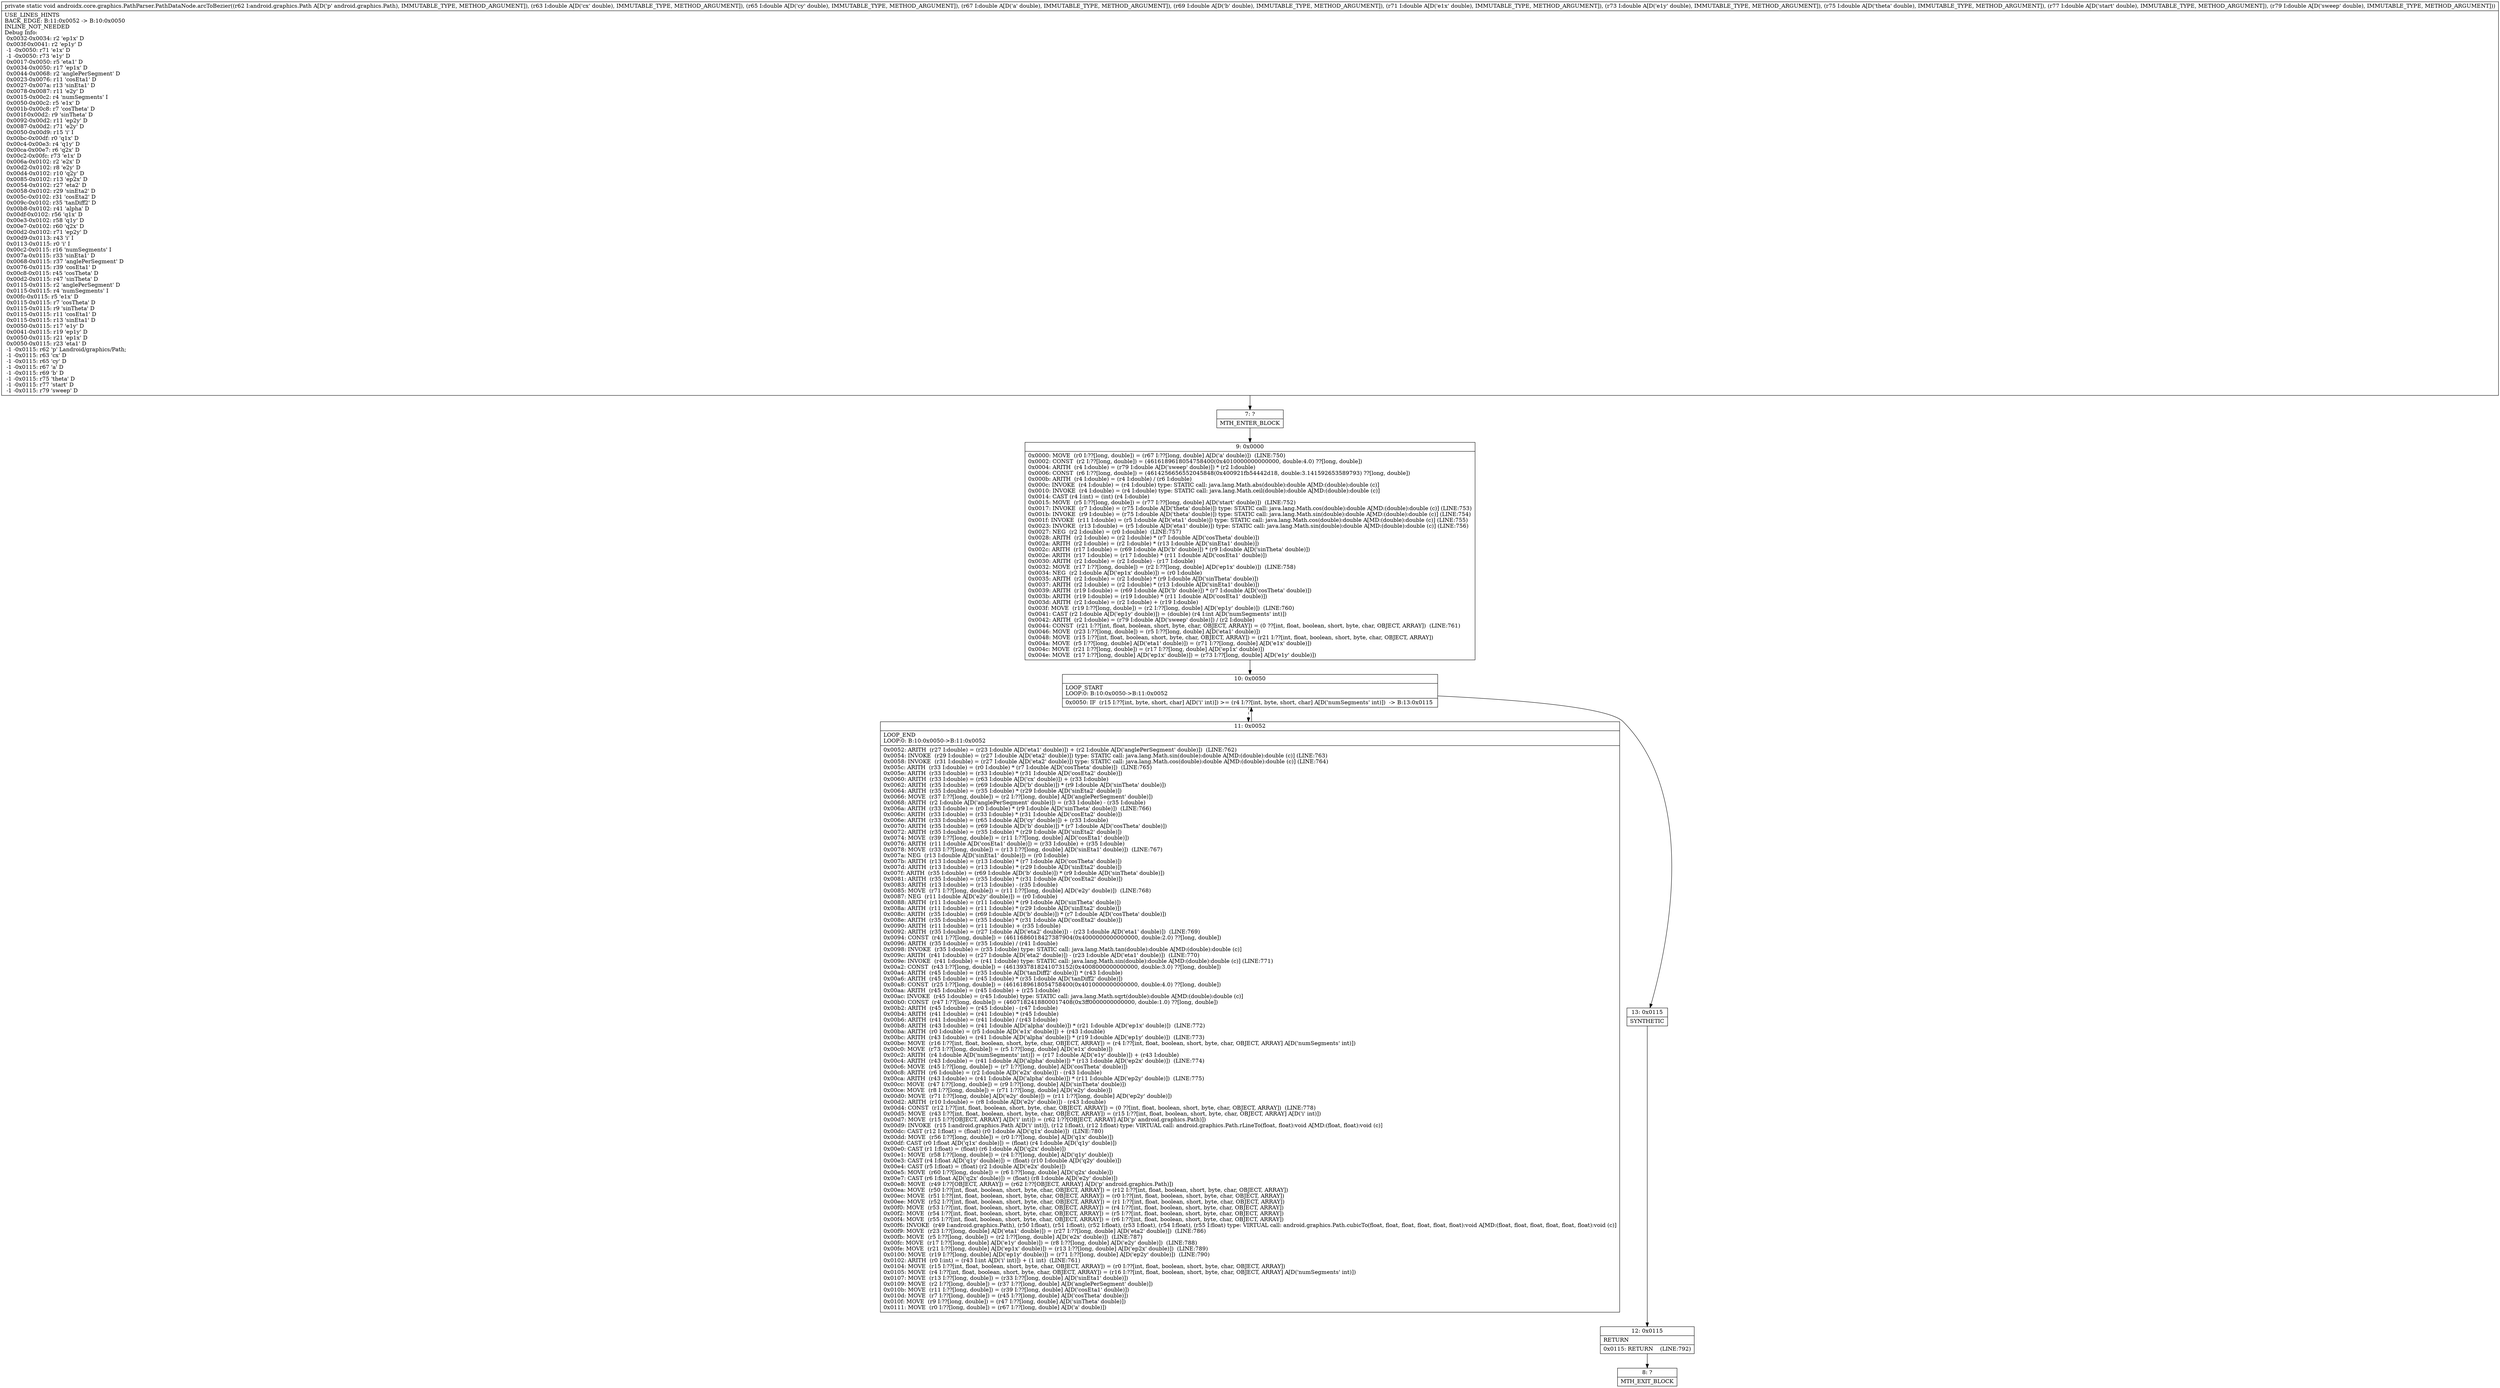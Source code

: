 digraph "CFG forandroidx.core.graphics.PathParser.PathDataNode.arcToBezier(Landroid\/graphics\/Path;DDDDDDDDD)V" {
Node_7 [shape=record,label="{7\:\ ?|MTH_ENTER_BLOCK\l}"];
Node_9 [shape=record,label="{9\:\ 0x0000|0x0000: MOVE  (r0 I:??[long, double]) = (r67 I:??[long, double] A[D('a' double)])  (LINE:750)\l0x0002: CONST  (r2 I:??[long, double]) = (4616189618054758400(0x4010000000000000, double:4.0) ??[long, double]) \l0x0004: ARITH  (r4 I:double) = (r79 I:double A[D('sweep' double)]) * (r2 I:double) \l0x0006: CONST  (r6 I:??[long, double]) = (4614256656552045848(0x400921fb54442d18, double:3.141592653589793) ??[long, double]) \l0x000b: ARITH  (r4 I:double) = (r4 I:double) \/ (r6 I:double) \l0x000c: INVOKE  (r4 I:double) = (r4 I:double) type: STATIC call: java.lang.Math.abs(double):double A[MD:(double):double (c)]\l0x0010: INVOKE  (r4 I:double) = (r4 I:double) type: STATIC call: java.lang.Math.ceil(double):double A[MD:(double):double (c)]\l0x0014: CAST (r4 I:int) = (int) (r4 I:double) \l0x0015: MOVE  (r5 I:??[long, double]) = (r77 I:??[long, double] A[D('start' double)])  (LINE:752)\l0x0017: INVOKE  (r7 I:double) = (r75 I:double A[D('theta' double)]) type: STATIC call: java.lang.Math.cos(double):double A[MD:(double):double (c)] (LINE:753)\l0x001b: INVOKE  (r9 I:double) = (r75 I:double A[D('theta' double)]) type: STATIC call: java.lang.Math.sin(double):double A[MD:(double):double (c)] (LINE:754)\l0x001f: INVOKE  (r11 I:double) = (r5 I:double A[D('eta1' double)]) type: STATIC call: java.lang.Math.cos(double):double A[MD:(double):double (c)] (LINE:755)\l0x0023: INVOKE  (r13 I:double) = (r5 I:double A[D('eta1' double)]) type: STATIC call: java.lang.Math.sin(double):double A[MD:(double):double (c)] (LINE:756)\l0x0027: NEG  (r2 I:double) = (r0 I:double)  (LINE:757)\l0x0028: ARITH  (r2 I:double) = (r2 I:double) * (r7 I:double A[D('cosTheta' double)]) \l0x002a: ARITH  (r2 I:double) = (r2 I:double) * (r13 I:double A[D('sinEta1' double)]) \l0x002c: ARITH  (r17 I:double) = (r69 I:double A[D('b' double)]) * (r9 I:double A[D('sinTheta' double)]) \l0x002e: ARITH  (r17 I:double) = (r17 I:double) * (r11 I:double A[D('cosEta1' double)]) \l0x0030: ARITH  (r2 I:double) = (r2 I:double) \- (r17 I:double) \l0x0032: MOVE  (r17 I:??[long, double]) = (r2 I:??[long, double] A[D('ep1x' double)])  (LINE:758)\l0x0034: NEG  (r2 I:double A[D('ep1x' double)]) = (r0 I:double) \l0x0035: ARITH  (r2 I:double) = (r2 I:double) * (r9 I:double A[D('sinTheta' double)]) \l0x0037: ARITH  (r2 I:double) = (r2 I:double) * (r13 I:double A[D('sinEta1' double)]) \l0x0039: ARITH  (r19 I:double) = (r69 I:double A[D('b' double)]) * (r7 I:double A[D('cosTheta' double)]) \l0x003b: ARITH  (r19 I:double) = (r19 I:double) * (r11 I:double A[D('cosEta1' double)]) \l0x003d: ARITH  (r2 I:double) = (r2 I:double) + (r19 I:double) \l0x003f: MOVE  (r19 I:??[long, double]) = (r2 I:??[long, double] A[D('ep1y' double)])  (LINE:760)\l0x0041: CAST (r2 I:double A[D('ep1y' double)]) = (double) (r4 I:int A[D('numSegments' int)]) \l0x0042: ARITH  (r2 I:double) = (r79 I:double A[D('sweep' double)]) \/ (r2 I:double) \l0x0044: CONST  (r21 I:??[int, float, boolean, short, byte, char, OBJECT, ARRAY]) = (0 ??[int, float, boolean, short, byte, char, OBJECT, ARRAY])  (LINE:761)\l0x0046: MOVE  (r23 I:??[long, double]) = (r5 I:??[long, double] A[D('eta1' double)]) \l0x0048: MOVE  (r15 I:??[int, float, boolean, short, byte, char, OBJECT, ARRAY]) = (r21 I:??[int, float, boolean, short, byte, char, OBJECT, ARRAY]) \l0x004a: MOVE  (r5 I:??[long, double] A[D('eta1' double)]) = (r71 I:??[long, double] A[D('e1x' double)]) \l0x004c: MOVE  (r21 I:??[long, double]) = (r17 I:??[long, double] A[D('ep1x' double)]) \l0x004e: MOVE  (r17 I:??[long, double] A[D('ep1x' double)]) = (r73 I:??[long, double] A[D('e1y' double)]) \l}"];
Node_10 [shape=record,label="{10\:\ 0x0050|LOOP_START\lLOOP:0: B:10:0x0050\-\>B:11:0x0052\l|0x0050: IF  (r15 I:??[int, byte, short, char] A[D('i' int)]) \>= (r4 I:??[int, byte, short, char] A[D('numSegments' int)])  \-\> B:13:0x0115 \l}"];
Node_11 [shape=record,label="{11\:\ 0x0052|LOOP_END\lLOOP:0: B:10:0x0050\-\>B:11:0x0052\l|0x0052: ARITH  (r27 I:double) = (r23 I:double A[D('eta1' double)]) + (r2 I:double A[D('anglePerSegment' double)])  (LINE:762)\l0x0054: INVOKE  (r29 I:double) = (r27 I:double A[D('eta2' double)]) type: STATIC call: java.lang.Math.sin(double):double A[MD:(double):double (c)] (LINE:763)\l0x0058: INVOKE  (r31 I:double) = (r27 I:double A[D('eta2' double)]) type: STATIC call: java.lang.Math.cos(double):double A[MD:(double):double (c)] (LINE:764)\l0x005c: ARITH  (r33 I:double) = (r0 I:double) * (r7 I:double A[D('cosTheta' double)])  (LINE:765)\l0x005e: ARITH  (r33 I:double) = (r33 I:double) * (r31 I:double A[D('cosEta2' double)]) \l0x0060: ARITH  (r33 I:double) = (r63 I:double A[D('cx' double)]) + (r33 I:double) \l0x0062: ARITH  (r35 I:double) = (r69 I:double A[D('b' double)]) * (r9 I:double A[D('sinTheta' double)]) \l0x0064: ARITH  (r35 I:double) = (r35 I:double) * (r29 I:double A[D('sinEta2' double)]) \l0x0066: MOVE  (r37 I:??[long, double]) = (r2 I:??[long, double] A[D('anglePerSegment' double)]) \l0x0068: ARITH  (r2 I:double A[D('anglePerSegment' double)]) = (r33 I:double) \- (r35 I:double) \l0x006a: ARITH  (r33 I:double) = (r0 I:double) * (r9 I:double A[D('sinTheta' double)])  (LINE:766)\l0x006c: ARITH  (r33 I:double) = (r33 I:double) * (r31 I:double A[D('cosEta2' double)]) \l0x006e: ARITH  (r33 I:double) = (r65 I:double A[D('cy' double)]) + (r33 I:double) \l0x0070: ARITH  (r35 I:double) = (r69 I:double A[D('b' double)]) * (r7 I:double A[D('cosTheta' double)]) \l0x0072: ARITH  (r35 I:double) = (r35 I:double) * (r29 I:double A[D('sinEta2' double)]) \l0x0074: MOVE  (r39 I:??[long, double]) = (r11 I:??[long, double] A[D('cosEta1' double)]) \l0x0076: ARITH  (r11 I:double A[D('cosEta1' double)]) = (r33 I:double) + (r35 I:double) \l0x0078: MOVE  (r33 I:??[long, double]) = (r13 I:??[long, double] A[D('sinEta1' double)])  (LINE:767)\l0x007a: NEG  (r13 I:double A[D('sinEta1' double)]) = (r0 I:double) \l0x007b: ARITH  (r13 I:double) = (r13 I:double) * (r7 I:double A[D('cosTheta' double)]) \l0x007d: ARITH  (r13 I:double) = (r13 I:double) * (r29 I:double A[D('sinEta2' double)]) \l0x007f: ARITH  (r35 I:double) = (r69 I:double A[D('b' double)]) * (r9 I:double A[D('sinTheta' double)]) \l0x0081: ARITH  (r35 I:double) = (r35 I:double) * (r31 I:double A[D('cosEta2' double)]) \l0x0083: ARITH  (r13 I:double) = (r13 I:double) \- (r35 I:double) \l0x0085: MOVE  (r71 I:??[long, double]) = (r11 I:??[long, double] A[D('e2y' double)])  (LINE:768)\l0x0087: NEG  (r11 I:double A[D('e2y' double)]) = (r0 I:double) \l0x0088: ARITH  (r11 I:double) = (r11 I:double) * (r9 I:double A[D('sinTheta' double)]) \l0x008a: ARITH  (r11 I:double) = (r11 I:double) * (r29 I:double A[D('sinEta2' double)]) \l0x008c: ARITH  (r35 I:double) = (r69 I:double A[D('b' double)]) * (r7 I:double A[D('cosTheta' double)]) \l0x008e: ARITH  (r35 I:double) = (r35 I:double) * (r31 I:double A[D('cosEta2' double)]) \l0x0090: ARITH  (r11 I:double) = (r11 I:double) + (r35 I:double) \l0x0092: ARITH  (r35 I:double) = (r27 I:double A[D('eta2' double)]) \- (r23 I:double A[D('eta1' double)])  (LINE:769)\l0x0094: CONST  (r41 I:??[long, double]) = (4611686018427387904(0x4000000000000000, double:2.0) ??[long, double]) \l0x0096: ARITH  (r35 I:double) = (r35 I:double) \/ (r41 I:double) \l0x0098: INVOKE  (r35 I:double) = (r35 I:double) type: STATIC call: java.lang.Math.tan(double):double A[MD:(double):double (c)]\l0x009c: ARITH  (r41 I:double) = (r27 I:double A[D('eta2' double)]) \- (r23 I:double A[D('eta1' double)])  (LINE:770)\l0x009e: INVOKE  (r41 I:double) = (r41 I:double) type: STATIC call: java.lang.Math.sin(double):double A[MD:(double):double (c)] (LINE:771)\l0x00a2: CONST  (r43 I:??[long, double]) = (4613937818241073152(0x4008000000000000, double:3.0) ??[long, double]) \l0x00a4: ARITH  (r45 I:double) = (r35 I:double A[D('tanDiff2' double)]) * (r43 I:double) \l0x00a6: ARITH  (r45 I:double) = (r45 I:double) * (r35 I:double A[D('tanDiff2' double)]) \l0x00a8: CONST  (r25 I:??[long, double]) = (4616189618054758400(0x4010000000000000, double:4.0) ??[long, double]) \l0x00aa: ARITH  (r45 I:double) = (r45 I:double) + (r25 I:double) \l0x00ac: INVOKE  (r45 I:double) = (r45 I:double) type: STATIC call: java.lang.Math.sqrt(double):double A[MD:(double):double (c)]\l0x00b0: CONST  (r47 I:??[long, double]) = (4607182418800017408(0x3ff0000000000000, double:1.0) ??[long, double]) \l0x00b2: ARITH  (r45 I:double) = (r45 I:double) \- (r47 I:double) \l0x00b4: ARITH  (r41 I:double) = (r41 I:double) * (r45 I:double) \l0x00b6: ARITH  (r41 I:double) = (r41 I:double) \/ (r43 I:double) \l0x00b8: ARITH  (r43 I:double) = (r41 I:double A[D('alpha' double)]) * (r21 I:double A[D('ep1x' double)])  (LINE:772)\l0x00ba: ARITH  (r0 I:double) = (r5 I:double A[D('e1x' double)]) + (r43 I:double) \l0x00bc: ARITH  (r43 I:double) = (r41 I:double A[D('alpha' double)]) * (r19 I:double A[D('ep1y' double)])  (LINE:773)\l0x00be: MOVE  (r16 I:??[int, float, boolean, short, byte, char, OBJECT, ARRAY]) = (r4 I:??[int, float, boolean, short, byte, char, OBJECT, ARRAY] A[D('numSegments' int)]) \l0x00c0: MOVE  (r73 I:??[long, double]) = (r5 I:??[long, double] A[D('e1x' double)]) \l0x00c2: ARITH  (r4 I:double A[D('numSegments' int)]) = (r17 I:double A[D('e1y' double)]) + (r43 I:double) \l0x00c4: ARITH  (r43 I:double) = (r41 I:double A[D('alpha' double)]) * (r13 I:double A[D('ep2x' double)])  (LINE:774)\l0x00c6: MOVE  (r45 I:??[long, double]) = (r7 I:??[long, double] A[D('cosTheta' double)]) \l0x00c8: ARITH  (r6 I:double) = (r2 I:double A[D('e2x' double)]) \- (r43 I:double) \l0x00ca: ARITH  (r43 I:double) = (r41 I:double A[D('alpha' double)]) * (r11 I:double A[D('ep2y' double)])  (LINE:775)\l0x00cc: MOVE  (r47 I:??[long, double]) = (r9 I:??[long, double] A[D('sinTheta' double)]) \l0x00ce: MOVE  (r8 I:??[long, double]) = (r71 I:??[long, double] A[D('e2y' double)]) \l0x00d0: MOVE  (r71 I:??[long, double] A[D('e2y' double)]) = (r11 I:??[long, double] A[D('ep2y' double)]) \l0x00d2: ARITH  (r10 I:double) = (r8 I:double A[D('e2y' double)]) \- (r43 I:double) \l0x00d4: CONST  (r12 I:??[int, float, boolean, short, byte, char, OBJECT, ARRAY]) = (0 ??[int, float, boolean, short, byte, char, OBJECT, ARRAY])  (LINE:778)\l0x00d5: MOVE  (r43 I:??[int, float, boolean, short, byte, char, OBJECT, ARRAY]) = (r15 I:??[int, float, boolean, short, byte, char, OBJECT, ARRAY] A[D('i' int)]) \l0x00d7: MOVE  (r15 I:??[OBJECT, ARRAY] A[D('i' int)]) = (r62 I:??[OBJECT, ARRAY] A[D('p' android.graphics.Path)]) \l0x00d9: INVOKE  (r15 I:android.graphics.Path A[D('i' int)]), (r12 I:float), (r12 I:float) type: VIRTUAL call: android.graphics.Path.rLineTo(float, float):void A[MD:(float, float):void (c)]\l0x00dc: CAST (r12 I:float) = (float) (r0 I:double A[D('q1x' double)])  (LINE:780)\l0x00dd: MOVE  (r56 I:??[long, double]) = (r0 I:??[long, double] A[D('q1x' double)]) \l0x00df: CAST (r0 I:float A[D('q1x' double)]) = (float) (r4 I:double A[D('q1y' double)]) \l0x00e0: CAST (r1 I:float) = (float) (r6 I:double A[D('q2x' double)]) \l0x00e1: MOVE  (r58 I:??[long, double]) = (r4 I:??[long, double] A[D('q1y' double)]) \l0x00e3: CAST (r4 I:float A[D('q1y' double)]) = (float) (r10 I:double A[D('q2y' double)]) \l0x00e4: CAST (r5 I:float) = (float) (r2 I:double A[D('e2x' double)]) \l0x00e5: MOVE  (r60 I:??[long, double]) = (r6 I:??[long, double] A[D('q2x' double)]) \l0x00e7: CAST (r6 I:float A[D('q2x' double)]) = (float) (r8 I:double A[D('e2y' double)]) \l0x00e8: MOVE  (r49 I:??[OBJECT, ARRAY]) = (r62 I:??[OBJECT, ARRAY] A[D('p' android.graphics.Path)]) \l0x00ea: MOVE  (r50 I:??[int, float, boolean, short, byte, char, OBJECT, ARRAY]) = (r12 I:??[int, float, boolean, short, byte, char, OBJECT, ARRAY]) \l0x00ec: MOVE  (r51 I:??[int, float, boolean, short, byte, char, OBJECT, ARRAY]) = (r0 I:??[int, float, boolean, short, byte, char, OBJECT, ARRAY]) \l0x00ee: MOVE  (r52 I:??[int, float, boolean, short, byte, char, OBJECT, ARRAY]) = (r1 I:??[int, float, boolean, short, byte, char, OBJECT, ARRAY]) \l0x00f0: MOVE  (r53 I:??[int, float, boolean, short, byte, char, OBJECT, ARRAY]) = (r4 I:??[int, float, boolean, short, byte, char, OBJECT, ARRAY]) \l0x00f2: MOVE  (r54 I:??[int, float, boolean, short, byte, char, OBJECT, ARRAY]) = (r5 I:??[int, float, boolean, short, byte, char, OBJECT, ARRAY]) \l0x00f4: MOVE  (r55 I:??[int, float, boolean, short, byte, char, OBJECT, ARRAY]) = (r6 I:??[int, float, boolean, short, byte, char, OBJECT, ARRAY]) \l0x00f6: INVOKE  (r49 I:android.graphics.Path), (r50 I:float), (r51 I:float), (r52 I:float), (r53 I:float), (r54 I:float), (r55 I:float) type: VIRTUAL call: android.graphics.Path.cubicTo(float, float, float, float, float, float):void A[MD:(float, float, float, float, float, float):void (c)]\l0x00f9: MOVE  (r23 I:??[long, double] A[D('eta1' double)]) = (r27 I:??[long, double] A[D('eta2' double)])  (LINE:786)\l0x00fb: MOVE  (r5 I:??[long, double]) = (r2 I:??[long, double] A[D('e2x' double)])  (LINE:787)\l0x00fc: MOVE  (r17 I:??[long, double] A[D('e1y' double)]) = (r8 I:??[long, double] A[D('e2y' double)])  (LINE:788)\l0x00fe: MOVE  (r21 I:??[long, double] A[D('ep1x' double)]) = (r13 I:??[long, double] A[D('ep2x' double)])  (LINE:789)\l0x0100: MOVE  (r19 I:??[long, double] A[D('ep1y' double)]) = (r71 I:??[long, double] A[D('ep2y' double)])  (LINE:790)\l0x0102: ARITH  (r0 I:int) = (r43 I:int A[D('i' int)]) + (1 int)  (LINE:761)\l0x0104: MOVE  (r15 I:??[int, float, boolean, short, byte, char, OBJECT, ARRAY]) = (r0 I:??[int, float, boolean, short, byte, char, OBJECT, ARRAY]) \l0x0105: MOVE  (r4 I:??[int, float, boolean, short, byte, char, OBJECT, ARRAY]) = (r16 I:??[int, float, boolean, short, byte, char, OBJECT, ARRAY] A[D('numSegments' int)]) \l0x0107: MOVE  (r13 I:??[long, double]) = (r33 I:??[long, double] A[D('sinEta1' double)]) \l0x0109: MOVE  (r2 I:??[long, double]) = (r37 I:??[long, double] A[D('anglePerSegment' double)]) \l0x010b: MOVE  (r11 I:??[long, double]) = (r39 I:??[long, double] A[D('cosEta1' double)]) \l0x010d: MOVE  (r7 I:??[long, double]) = (r45 I:??[long, double] A[D('cosTheta' double)]) \l0x010f: MOVE  (r9 I:??[long, double]) = (r47 I:??[long, double] A[D('sinTheta' double)]) \l0x0111: MOVE  (r0 I:??[long, double]) = (r67 I:??[long, double] A[D('a' double)]) \l}"];
Node_13 [shape=record,label="{13\:\ 0x0115|SYNTHETIC\l}"];
Node_12 [shape=record,label="{12\:\ 0x0115|RETURN\l|0x0115: RETURN    (LINE:792)\l}"];
Node_8 [shape=record,label="{8\:\ ?|MTH_EXIT_BLOCK\l}"];
MethodNode[shape=record,label="{private static void androidx.core.graphics.PathParser.PathDataNode.arcToBezier((r62 I:android.graphics.Path A[D('p' android.graphics.Path), IMMUTABLE_TYPE, METHOD_ARGUMENT]), (r63 I:double A[D('cx' double), IMMUTABLE_TYPE, METHOD_ARGUMENT]), (r65 I:double A[D('cy' double), IMMUTABLE_TYPE, METHOD_ARGUMENT]), (r67 I:double A[D('a' double), IMMUTABLE_TYPE, METHOD_ARGUMENT]), (r69 I:double A[D('b' double), IMMUTABLE_TYPE, METHOD_ARGUMENT]), (r71 I:double A[D('e1x' double), IMMUTABLE_TYPE, METHOD_ARGUMENT]), (r73 I:double A[D('e1y' double), IMMUTABLE_TYPE, METHOD_ARGUMENT]), (r75 I:double A[D('theta' double), IMMUTABLE_TYPE, METHOD_ARGUMENT]), (r77 I:double A[D('start' double), IMMUTABLE_TYPE, METHOD_ARGUMENT]), (r79 I:double A[D('sweep' double), IMMUTABLE_TYPE, METHOD_ARGUMENT]))  | USE_LINES_HINTS\lBACK_EDGE: B:11:0x0052 \-\> B:10:0x0050\lINLINE_NOT_NEEDED\lDebug Info:\l  0x0032\-0x0034: r2 'ep1x' D\l  0x003f\-0x0041: r2 'ep1y' D\l  \-1 \-0x0050: r71 'e1x' D\l  \-1 \-0x0050: r73 'e1y' D\l  0x0017\-0x0050: r5 'eta1' D\l  0x0034\-0x0050: r17 'ep1x' D\l  0x0044\-0x0068: r2 'anglePerSegment' D\l  0x0023\-0x0076: r11 'cosEta1' D\l  0x0027\-0x007a: r13 'sinEta1' D\l  0x0078\-0x0087: r11 'e2y' D\l  0x0015\-0x00c2: r4 'numSegments' I\l  0x0050\-0x00c2: r5 'e1x' D\l  0x001b\-0x00c8: r7 'cosTheta' D\l  0x001f\-0x00d2: r9 'sinTheta' D\l  0x0092\-0x00d2: r11 'ep2y' D\l  0x0087\-0x00d2: r71 'e2y' D\l  0x0050\-0x00d9: r15 'i' I\l  0x00bc\-0x00df: r0 'q1x' D\l  0x00c4\-0x00e3: r4 'q1y' D\l  0x00ca\-0x00e7: r6 'q2x' D\l  0x00c2\-0x00fc: r73 'e1x' D\l  0x006a\-0x0102: r2 'e2x' D\l  0x00d2\-0x0102: r8 'e2y' D\l  0x00d4\-0x0102: r10 'q2y' D\l  0x0085\-0x0102: r13 'ep2x' D\l  0x0054\-0x0102: r27 'eta2' D\l  0x0058\-0x0102: r29 'sinEta2' D\l  0x005c\-0x0102: r31 'cosEta2' D\l  0x009c\-0x0102: r35 'tanDiff2' D\l  0x00b8\-0x0102: r41 'alpha' D\l  0x00df\-0x0102: r56 'q1x' D\l  0x00e3\-0x0102: r58 'q1y' D\l  0x00e7\-0x0102: r60 'q2x' D\l  0x00d2\-0x0102: r71 'ep2y' D\l  0x00d9\-0x0113: r43 'i' I\l  0x0113\-0x0115: r0 'i' I\l  0x00c2\-0x0115: r16 'numSegments' I\l  0x007a\-0x0115: r33 'sinEta1' D\l  0x0068\-0x0115: r37 'anglePerSegment' D\l  0x0076\-0x0115: r39 'cosEta1' D\l  0x00c8\-0x0115: r45 'cosTheta' D\l  0x00d2\-0x0115: r47 'sinTheta' D\l  0x0115\-0x0115: r2 'anglePerSegment' D\l  0x0115\-0x0115: r4 'numSegments' I\l  0x00fc\-0x0115: r5 'e1x' D\l  0x0115\-0x0115: r7 'cosTheta' D\l  0x0115\-0x0115: r9 'sinTheta' D\l  0x0115\-0x0115: r11 'cosEta1' D\l  0x0115\-0x0115: r13 'sinEta1' D\l  0x0050\-0x0115: r17 'e1y' D\l  0x0041\-0x0115: r19 'ep1y' D\l  0x0050\-0x0115: r21 'ep1x' D\l  0x0050\-0x0115: r23 'eta1' D\l  \-1 \-0x0115: r62 'p' Landroid\/graphics\/Path;\l  \-1 \-0x0115: r63 'cx' D\l  \-1 \-0x0115: r65 'cy' D\l  \-1 \-0x0115: r67 'a' D\l  \-1 \-0x0115: r69 'b' D\l  \-1 \-0x0115: r75 'theta' D\l  \-1 \-0x0115: r77 'start' D\l  \-1 \-0x0115: r79 'sweep' D\l}"];
MethodNode -> Node_7;Node_7 -> Node_9;
Node_9 -> Node_10;
Node_10 -> Node_11[style=dashed];
Node_10 -> Node_13;
Node_11 -> Node_10;
Node_13 -> Node_12;
Node_12 -> Node_8;
}

